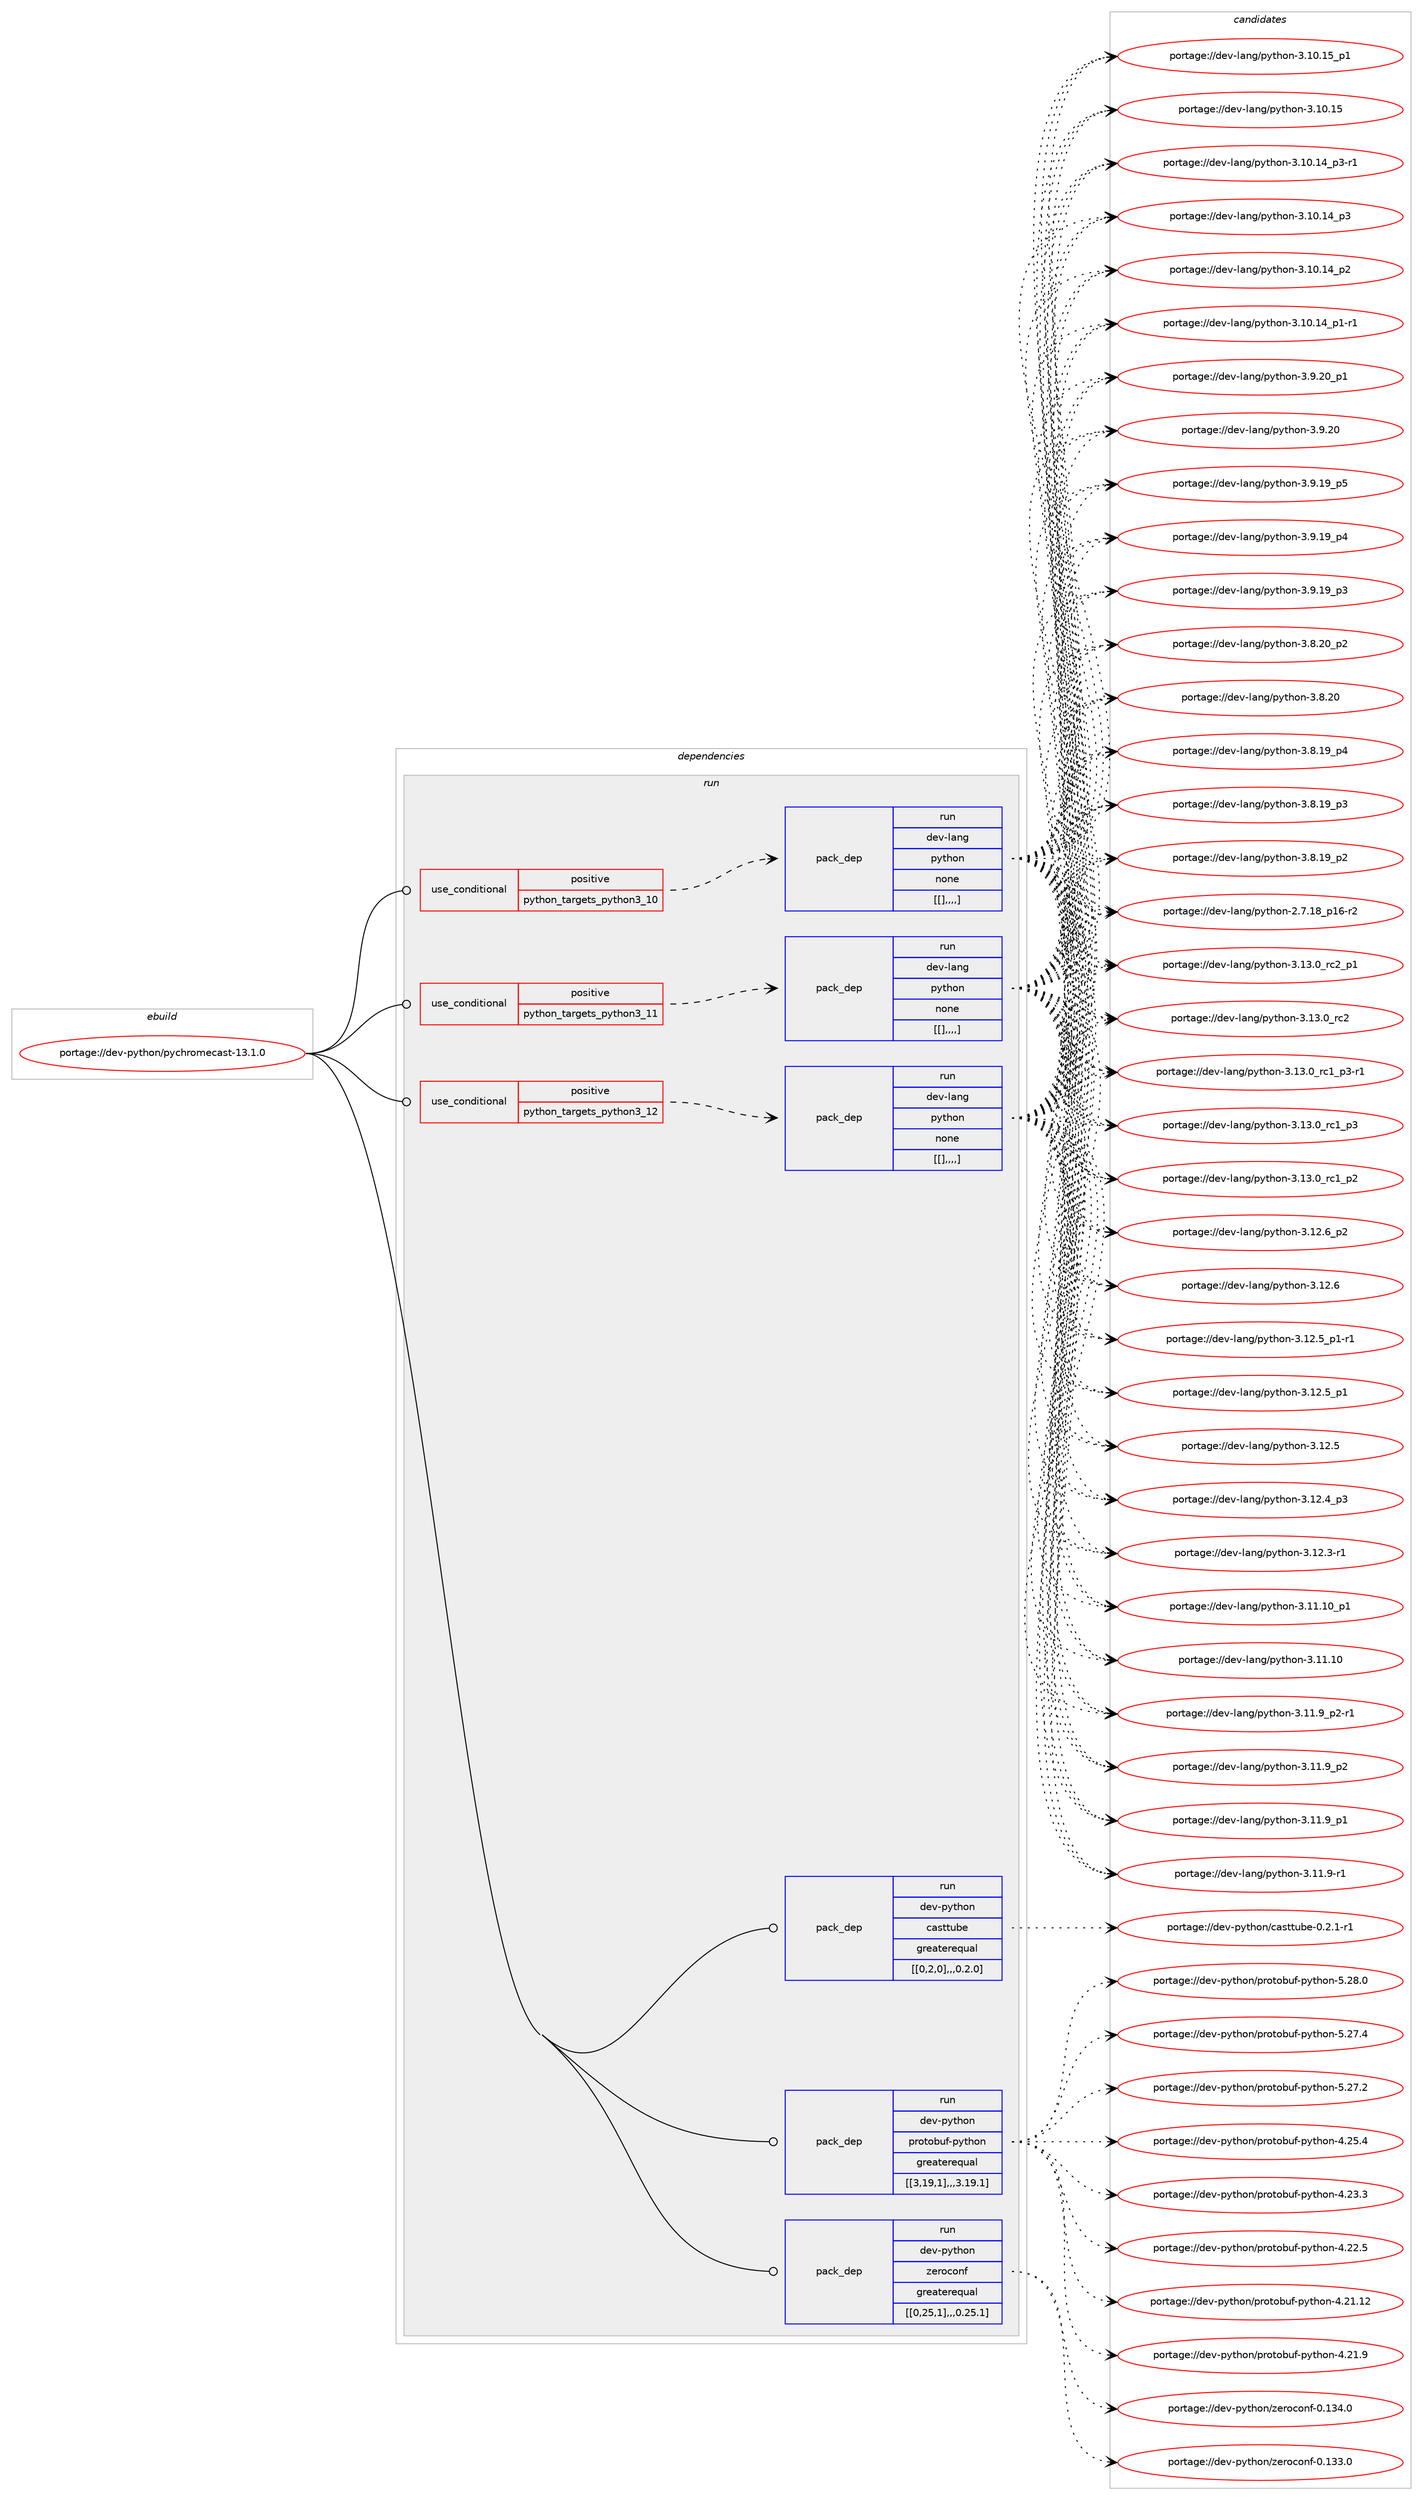 digraph prolog {

# *************
# Graph options
# *************

newrank=true;
concentrate=true;
compound=true;
graph [rankdir=LR,fontname=Helvetica,fontsize=10,ranksep=1.5];#, ranksep=2.5, nodesep=0.2];
edge  [arrowhead=vee];
node  [fontname=Helvetica,fontsize=10];

# **********
# The ebuild
# **********

subgraph cluster_leftcol {
color=gray;
label=<<i>ebuild</i>>;
id [label="portage://dev-python/pychromecast-13.1.0", color=red, width=4, href="../dev-python/pychromecast-13.1.0.svg"];
}

# ****************
# The dependencies
# ****************

subgraph cluster_midcol {
color=gray;
label=<<i>dependencies</i>>;
subgraph cluster_compile {
fillcolor="#eeeeee";
style=filled;
label=<<i>compile</i>>;
}
subgraph cluster_compileandrun {
fillcolor="#eeeeee";
style=filled;
label=<<i>compile and run</i>>;
}
subgraph cluster_run {
fillcolor="#eeeeee";
style=filled;
label=<<i>run</i>>;
subgraph cond38078 {
dependency158419 [label=<<TABLE BORDER="0" CELLBORDER="1" CELLSPACING="0" CELLPADDING="4"><TR><TD ROWSPAN="3" CELLPADDING="10">use_conditional</TD></TR><TR><TD>positive</TD></TR><TR><TD>python_targets_python3_10</TD></TR></TABLE>>, shape=none, color=red];
subgraph pack119124 {
dependency158420 [label=<<TABLE BORDER="0" CELLBORDER="1" CELLSPACING="0" CELLPADDING="4" WIDTH="220"><TR><TD ROWSPAN="6" CELLPADDING="30">pack_dep</TD></TR><TR><TD WIDTH="110">run</TD></TR><TR><TD>dev-lang</TD></TR><TR><TD>python</TD></TR><TR><TD>none</TD></TR><TR><TD>[[],,,,]</TD></TR></TABLE>>, shape=none, color=blue];
}
dependency158419:e -> dependency158420:w [weight=20,style="dashed",arrowhead="vee"];
}
id:e -> dependency158419:w [weight=20,style="solid",arrowhead="odot"];
subgraph cond38079 {
dependency158421 [label=<<TABLE BORDER="0" CELLBORDER="1" CELLSPACING="0" CELLPADDING="4"><TR><TD ROWSPAN="3" CELLPADDING="10">use_conditional</TD></TR><TR><TD>positive</TD></TR><TR><TD>python_targets_python3_11</TD></TR></TABLE>>, shape=none, color=red];
subgraph pack119125 {
dependency158422 [label=<<TABLE BORDER="0" CELLBORDER="1" CELLSPACING="0" CELLPADDING="4" WIDTH="220"><TR><TD ROWSPAN="6" CELLPADDING="30">pack_dep</TD></TR><TR><TD WIDTH="110">run</TD></TR><TR><TD>dev-lang</TD></TR><TR><TD>python</TD></TR><TR><TD>none</TD></TR><TR><TD>[[],,,,]</TD></TR></TABLE>>, shape=none, color=blue];
}
dependency158421:e -> dependency158422:w [weight=20,style="dashed",arrowhead="vee"];
}
id:e -> dependency158421:w [weight=20,style="solid",arrowhead="odot"];
subgraph cond38080 {
dependency158423 [label=<<TABLE BORDER="0" CELLBORDER="1" CELLSPACING="0" CELLPADDING="4"><TR><TD ROWSPAN="3" CELLPADDING="10">use_conditional</TD></TR><TR><TD>positive</TD></TR><TR><TD>python_targets_python3_12</TD></TR></TABLE>>, shape=none, color=red];
subgraph pack119126 {
dependency158424 [label=<<TABLE BORDER="0" CELLBORDER="1" CELLSPACING="0" CELLPADDING="4" WIDTH="220"><TR><TD ROWSPAN="6" CELLPADDING="30">pack_dep</TD></TR><TR><TD WIDTH="110">run</TD></TR><TR><TD>dev-lang</TD></TR><TR><TD>python</TD></TR><TR><TD>none</TD></TR><TR><TD>[[],,,,]</TD></TR></TABLE>>, shape=none, color=blue];
}
dependency158423:e -> dependency158424:w [weight=20,style="dashed",arrowhead="vee"];
}
id:e -> dependency158423:w [weight=20,style="solid",arrowhead="odot"];
subgraph pack119127 {
dependency158425 [label=<<TABLE BORDER="0" CELLBORDER="1" CELLSPACING="0" CELLPADDING="4" WIDTH="220"><TR><TD ROWSPAN="6" CELLPADDING="30">pack_dep</TD></TR><TR><TD WIDTH="110">run</TD></TR><TR><TD>dev-python</TD></TR><TR><TD>casttube</TD></TR><TR><TD>greaterequal</TD></TR><TR><TD>[[0,2,0],,,0.2.0]</TD></TR></TABLE>>, shape=none, color=blue];
}
id:e -> dependency158425:w [weight=20,style="solid",arrowhead="odot"];
subgraph pack119128 {
dependency158426 [label=<<TABLE BORDER="0" CELLBORDER="1" CELLSPACING="0" CELLPADDING="4" WIDTH="220"><TR><TD ROWSPAN="6" CELLPADDING="30">pack_dep</TD></TR><TR><TD WIDTH="110">run</TD></TR><TR><TD>dev-python</TD></TR><TR><TD>protobuf-python</TD></TR><TR><TD>greaterequal</TD></TR><TR><TD>[[3,19,1],,,3.19.1]</TD></TR></TABLE>>, shape=none, color=blue];
}
id:e -> dependency158426:w [weight=20,style="solid",arrowhead="odot"];
subgraph pack119129 {
dependency158427 [label=<<TABLE BORDER="0" CELLBORDER="1" CELLSPACING="0" CELLPADDING="4" WIDTH="220"><TR><TD ROWSPAN="6" CELLPADDING="30">pack_dep</TD></TR><TR><TD WIDTH="110">run</TD></TR><TR><TD>dev-python</TD></TR><TR><TD>zeroconf</TD></TR><TR><TD>greaterequal</TD></TR><TR><TD>[[0,25,1],,,0.25.1]</TD></TR></TABLE>>, shape=none, color=blue];
}
id:e -> dependency158427:w [weight=20,style="solid",arrowhead="odot"];
}
}

# **************
# The candidates
# **************

subgraph cluster_choices {
rank=same;
color=gray;
label=<<i>candidates</i>>;

subgraph choice119124 {
color=black;
nodesep=1;
choice100101118451089711010347112121116104111110455146495146489511499509511249 [label="portage://dev-lang/python-3.13.0_rc2_p1", color=red, width=4,href="../dev-lang/python-3.13.0_rc2_p1.svg"];
choice10010111845108971101034711212111610411111045514649514648951149950 [label="portage://dev-lang/python-3.13.0_rc2", color=red, width=4,href="../dev-lang/python-3.13.0_rc2.svg"];
choice1001011184510897110103471121211161041111104551464951464895114994995112514511449 [label="portage://dev-lang/python-3.13.0_rc1_p3-r1", color=red, width=4,href="../dev-lang/python-3.13.0_rc1_p3-r1.svg"];
choice100101118451089711010347112121116104111110455146495146489511499499511251 [label="portage://dev-lang/python-3.13.0_rc1_p3", color=red, width=4,href="../dev-lang/python-3.13.0_rc1_p3.svg"];
choice100101118451089711010347112121116104111110455146495146489511499499511250 [label="portage://dev-lang/python-3.13.0_rc1_p2", color=red, width=4,href="../dev-lang/python-3.13.0_rc1_p2.svg"];
choice100101118451089711010347112121116104111110455146495046549511250 [label="portage://dev-lang/python-3.12.6_p2", color=red, width=4,href="../dev-lang/python-3.12.6_p2.svg"];
choice10010111845108971101034711212111610411111045514649504654 [label="portage://dev-lang/python-3.12.6", color=red, width=4,href="../dev-lang/python-3.12.6.svg"];
choice1001011184510897110103471121211161041111104551464950465395112494511449 [label="portage://dev-lang/python-3.12.5_p1-r1", color=red, width=4,href="../dev-lang/python-3.12.5_p1-r1.svg"];
choice100101118451089711010347112121116104111110455146495046539511249 [label="portage://dev-lang/python-3.12.5_p1", color=red, width=4,href="../dev-lang/python-3.12.5_p1.svg"];
choice10010111845108971101034711212111610411111045514649504653 [label="portage://dev-lang/python-3.12.5", color=red, width=4,href="../dev-lang/python-3.12.5.svg"];
choice100101118451089711010347112121116104111110455146495046529511251 [label="portage://dev-lang/python-3.12.4_p3", color=red, width=4,href="../dev-lang/python-3.12.4_p3.svg"];
choice100101118451089711010347112121116104111110455146495046514511449 [label="portage://dev-lang/python-3.12.3-r1", color=red, width=4,href="../dev-lang/python-3.12.3-r1.svg"];
choice10010111845108971101034711212111610411111045514649494649489511249 [label="portage://dev-lang/python-3.11.10_p1", color=red, width=4,href="../dev-lang/python-3.11.10_p1.svg"];
choice1001011184510897110103471121211161041111104551464949464948 [label="portage://dev-lang/python-3.11.10", color=red, width=4,href="../dev-lang/python-3.11.10.svg"];
choice1001011184510897110103471121211161041111104551464949465795112504511449 [label="portage://dev-lang/python-3.11.9_p2-r1", color=red, width=4,href="../dev-lang/python-3.11.9_p2-r1.svg"];
choice100101118451089711010347112121116104111110455146494946579511250 [label="portage://dev-lang/python-3.11.9_p2", color=red, width=4,href="../dev-lang/python-3.11.9_p2.svg"];
choice100101118451089711010347112121116104111110455146494946579511249 [label="portage://dev-lang/python-3.11.9_p1", color=red, width=4,href="../dev-lang/python-3.11.9_p1.svg"];
choice100101118451089711010347112121116104111110455146494946574511449 [label="portage://dev-lang/python-3.11.9-r1", color=red, width=4,href="../dev-lang/python-3.11.9-r1.svg"];
choice10010111845108971101034711212111610411111045514649484649539511249 [label="portage://dev-lang/python-3.10.15_p1", color=red, width=4,href="../dev-lang/python-3.10.15_p1.svg"];
choice1001011184510897110103471121211161041111104551464948464953 [label="portage://dev-lang/python-3.10.15", color=red, width=4,href="../dev-lang/python-3.10.15.svg"];
choice100101118451089711010347112121116104111110455146494846495295112514511449 [label="portage://dev-lang/python-3.10.14_p3-r1", color=red, width=4,href="../dev-lang/python-3.10.14_p3-r1.svg"];
choice10010111845108971101034711212111610411111045514649484649529511251 [label="portage://dev-lang/python-3.10.14_p3", color=red, width=4,href="../dev-lang/python-3.10.14_p3.svg"];
choice10010111845108971101034711212111610411111045514649484649529511250 [label="portage://dev-lang/python-3.10.14_p2", color=red, width=4,href="../dev-lang/python-3.10.14_p2.svg"];
choice100101118451089711010347112121116104111110455146494846495295112494511449 [label="portage://dev-lang/python-3.10.14_p1-r1", color=red, width=4,href="../dev-lang/python-3.10.14_p1-r1.svg"];
choice100101118451089711010347112121116104111110455146574650489511249 [label="portage://dev-lang/python-3.9.20_p1", color=red, width=4,href="../dev-lang/python-3.9.20_p1.svg"];
choice10010111845108971101034711212111610411111045514657465048 [label="portage://dev-lang/python-3.9.20", color=red, width=4,href="../dev-lang/python-3.9.20.svg"];
choice100101118451089711010347112121116104111110455146574649579511253 [label="portage://dev-lang/python-3.9.19_p5", color=red, width=4,href="../dev-lang/python-3.9.19_p5.svg"];
choice100101118451089711010347112121116104111110455146574649579511252 [label="portage://dev-lang/python-3.9.19_p4", color=red, width=4,href="../dev-lang/python-3.9.19_p4.svg"];
choice100101118451089711010347112121116104111110455146574649579511251 [label="portage://dev-lang/python-3.9.19_p3", color=red, width=4,href="../dev-lang/python-3.9.19_p3.svg"];
choice100101118451089711010347112121116104111110455146564650489511250 [label="portage://dev-lang/python-3.8.20_p2", color=red, width=4,href="../dev-lang/python-3.8.20_p2.svg"];
choice10010111845108971101034711212111610411111045514656465048 [label="portage://dev-lang/python-3.8.20", color=red, width=4,href="../dev-lang/python-3.8.20.svg"];
choice100101118451089711010347112121116104111110455146564649579511252 [label="portage://dev-lang/python-3.8.19_p4", color=red, width=4,href="../dev-lang/python-3.8.19_p4.svg"];
choice100101118451089711010347112121116104111110455146564649579511251 [label="portage://dev-lang/python-3.8.19_p3", color=red, width=4,href="../dev-lang/python-3.8.19_p3.svg"];
choice100101118451089711010347112121116104111110455146564649579511250 [label="portage://dev-lang/python-3.8.19_p2", color=red, width=4,href="../dev-lang/python-3.8.19_p2.svg"];
choice100101118451089711010347112121116104111110455046554649569511249544511450 [label="portage://dev-lang/python-2.7.18_p16-r2", color=red, width=4,href="../dev-lang/python-2.7.18_p16-r2.svg"];
dependency158420:e -> choice100101118451089711010347112121116104111110455146495146489511499509511249:w [style=dotted,weight="100"];
dependency158420:e -> choice10010111845108971101034711212111610411111045514649514648951149950:w [style=dotted,weight="100"];
dependency158420:e -> choice1001011184510897110103471121211161041111104551464951464895114994995112514511449:w [style=dotted,weight="100"];
dependency158420:e -> choice100101118451089711010347112121116104111110455146495146489511499499511251:w [style=dotted,weight="100"];
dependency158420:e -> choice100101118451089711010347112121116104111110455146495146489511499499511250:w [style=dotted,weight="100"];
dependency158420:e -> choice100101118451089711010347112121116104111110455146495046549511250:w [style=dotted,weight="100"];
dependency158420:e -> choice10010111845108971101034711212111610411111045514649504654:w [style=dotted,weight="100"];
dependency158420:e -> choice1001011184510897110103471121211161041111104551464950465395112494511449:w [style=dotted,weight="100"];
dependency158420:e -> choice100101118451089711010347112121116104111110455146495046539511249:w [style=dotted,weight="100"];
dependency158420:e -> choice10010111845108971101034711212111610411111045514649504653:w [style=dotted,weight="100"];
dependency158420:e -> choice100101118451089711010347112121116104111110455146495046529511251:w [style=dotted,weight="100"];
dependency158420:e -> choice100101118451089711010347112121116104111110455146495046514511449:w [style=dotted,weight="100"];
dependency158420:e -> choice10010111845108971101034711212111610411111045514649494649489511249:w [style=dotted,weight="100"];
dependency158420:e -> choice1001011184510897110103471121211161041111104551464949464948:w [style=dotted,weight="100"];
dependency158420:e -> choice1001011184510897110103471121211161041111104551464949465795112504511449:w [style=dotted,weight="100"];
dependency158420:e -> choice100101118451089711010347112121116104111110455146494946579511250:w [style=dotted,weight="100"];
dependency158420:e -> choice100101118451089711010347112121116104111110455146494946579511249:w [style=dotted,weight="100"];
dependency158420:e -> choice100101118451089711010347112121116104111110455146494946574511449:w [style=dotted,weight="100"];
dependency158420:e -> choice10010111845108971101034711212111610411111045514649484649539511249:w [style=dotted,weight="100"];
dependency158420:e -> choice1001011184510897110103471121211161041111104551464948464953:w [style=dotted,weight="100"];
dependency158420:e -> choice100101118451089711010347112121116104111110455146494846495295112514511449:w [style=dotted,weight="100"];
dependency158420:e -> choice10010111845108971101034711212111610411111045514649484649529511251:w [style=dotted,weight="100"];
dependency158420:e -> choice10010111845108971101034711212111610411111045514649484649529511250:w [style=dotted,weight="100"];
dependency158420:e -> choice100101118451089711010347112121116104111110455146494846495295112494511449:w [style=dotted,weight="100"];
dependency158420:e -> choice100101118451089711010347112121116104111110455146574650489511249:w [style=dotted,weight="100"];
dependency158420:e -> choice10010111845108971101034711212111610411111045514657465048:w [style=dotted,weight="100"];
dependency158420:e -> choice100101118451089711010347112121116104111110455146574649579511253:w [style=dotted,weight="100"];
dependency158420:e -> choice100101118451089711010347112121116104111110455146574649579511252:w [style=dotted,weight="100"];
dependency158420:e -> choice100101118451089711010347112121116104111110455146574649579511251:w [style=dotted,weight="100"];
dependency158420:e -> choice100101118451089711010347112121116104111110455146564650489511250:w [style=dotted,weight="100"];
dependency158420:e -> choice10010111845108971101034711212111610411111045514656465048:w [style=dotted,weight="100"];
dependency158420:e -> choice100101118451089711010347112121116104111110455146564649579511252:w [style=dotted,weight="100"];
dependency158420:e -> choice100101118451089711010347112121116104111110455146564649579511251:w [style=dotted,weight="100"];
dependency158420:e -> choice100101118451089711010347112121116104111110455146564649579511250:w [style=dotted,weight="100"];
dependency158420:e -> choice100101118451089711010347112121116104111110455046554649569511249544511450:w [style=dotted,weight="100"];
}
subgraph choice119125 {
color=black;
nodesep=1;
choice100101118451089711010347112121116104111110455146495146489511499509511249 [label="portage://dev-lang/python-3.13.0_rc2_p1", color=red, width=4,href="../dev-lang/python-3.13.0_rc2_p1.svg"];
choice10010111845108971101034711212111610411111045514649514648951149950 [label="portage://dev-lang/python-3.13.0_rc2", color=red, width=4,href="../dev-lang/python-3.13.0_rc2.svg"];
choice1001011184510897110103471121211161041111104551464951464895114994995112514511449 [label="portage://dev-lang/python-3.13.0_rc1_p3-r1", color=red, width=4,href="../dev-lang/python-3.13.0_rc1_p3-r1.svg"];
choice100101118451089711010347112121116104111110455146495146489511499499511251 [label="portage://dev-lang/python-3.13.0_rc1_p3", color=red, width=4,href="../dev-lang/python-3.13.0_rc1_p3.svg"];
choice100101118451089711010347112121116104111110455146495146489511499499511250 [label="portage://dev-lang/python-3.13.0_rc1_p2", color=red, width=4,href="../dev-lang/python-3.13.0_rc1_p2.svg"];
choice100101118451089711010347112121116104111110455146495046549511250 [label="portage://dev-lang/python-3.12.6_p2", color=red, width=4,href="../dev-lang/python-3.12.6_p2.svg"];
choice10010111845108971101034711212111610411111045514649504654 [label="portage://dev-lang/python-3.12.6", color=red, width=4,href="../dev-lang/python-3.12.6.svg"];
choice1001011184510897110103471121211161041111104551464950465395112494511449 [label="portage://dev-lang/python-3.12.5_p1-r1", color=red, width=4,href="../dev-lang/python-3.12.5_p1-r1.svg"];
choice100101118451089711010347112121116104111110455146495046539511249 [label="portage://dev-lang/python-3.12.5_p1", color=red, width=4,href="../dev-lang/python-3.12.5_p1.svg"];
choice10010111845108971101034711212111610411111045514649504653 [label="portage://dev-lang/python-3.12.5", color=red, width=4,href="../dev-lang/python-3.12.5.svg"];
choice100101118451089711010347112121116104111110455146495046529511251 [label="portage://dev-lang/python-3.12.4_p3", color=red, width=4,href="../dev-lang/python-3.12.4_p3.svg"];
choice100101118451089711010347112121116104111110455146495046514511449 [label="portage://dev-lang/python-3.12.3-r1", color=red, width=4,href="../dev-lang/python-3.12.3-r1.svg"];
choice10010111845108971101034711212111610411111045514649494649489511249 [label="portage://dev-lang/python-3.11.10_p1", color=red, width=4,href="../dev-lang/python-3.11.10_p1.svg"];
choice1001011184510897110103471121211161041111104551464949464948 [label="portage://dev-lang/python-3.11.10", color=red, width=4,href="../dev-lang/python-3.11.10.svg"];
choice1001011184510897110103471121211161041111104551464949465795112504511449 [label="portage://dev-lang/python-3.11.9_p2-r1", color=red, width=4,href="../dev-lang/python-3.11.9_p2-r1.svg"];
choice100101118451089711010347112121116104111110455146494946579511250 [label="portage://dev-lang/python-3.11.9_p2", color=red, width=4,href="../dev-lang/python-3.11.9_p2.svg"];
choice100101118451089711010347112121116104111110455146494946579511249 [label="portage://dev-lang/python-3.11.9_p1", color=red, width=4,href="../dev-lang/python-3.11.9_p1.svg"];
choice100101118451089711010347112121116104111110455146494946574511449 [label="portage://dev-lang/python-3.11.9-r1", color=red, width=4,href="../dev-lang/python-3.11.9-r1.svg"];
choice10010111845108971101034711212111610411111045514649484649539511249 [label="portage://dev-lang/python-3.10.15_p1", color=red, width=4,href="../dev-lang/python-3.10.15_p1.svg"];
choice1001011184510897110103471121211161041111104551464948464953 [label="portage://dev-lang/python-3.10.15", color=red, width=4,href="../dev-lang/python-3.10.15.svg"];
choice100101118451089711010347112121116104111110455146494846495295112514511449 [label="portage://dev-lang/python-3.10.14_p3-r1", color=red, width=4,href="../dev-lang/python-3.10.14_p3-r1.svg"];
choice10010111845108971101034711212111610411111045514649484649529511251 [label="portage://dev-lang/python-3.10.14_p3", color=red, width=4,href="../dev-lang/python-3.10.14_p3.svg"];
choice10010111845108971101034711212111610411111045514649484649529511250 [label="portage://dev-lang/python-3.10.14_p2", color=red, width=4,href="../dev-lang/python-3.10.14_p2.svg"];
choice100101118451089711010347112121116104111110455146494846495295112494511449 [label="portage://dev-lang/python-3.10.14_p1-r1", color=red, width=4,href="../dev-lang/python-3.10.14_p1-r1.svg"];
choice100101118451089711010347112121116104111110455146574650489511249 [label="portage://dev-lang/python-3.9.20_p1", color=red, width=4,href="../dev-lang/python-3.9.20_p1.svg"];
choice10010111845108971101034711212111610411111045514657465048 [label="portage://dev-lang/python-3.9.20", color=red, width=4,href="../dev-lang/python-3.9.20.svg"];
choice100101118451089711010347112121116104111110455146574649579511253 [label="portage://dev-lang/python-3.9.19_p5", color=red, width=4,href="../dev-lang/python-3.9.19_p5.svg"];
choice100101118451089711010347112121116104111110455146574649579511252 [label="portage://dev-lang/python-3.9.19_p4", color=red, width=4,href="../dev-lang/python-3.9.19_p4.svg"];
choice100101118451089711010347112121116104111110455146574649579511251 [label="portage://dev-lang/python-3.9.19_p3", color=red, width=4,href="../dev-lang/python-3.9.19_p3.svg"];
choice100101118451089711010347112121116104111110455146564650489511250 [label="portage://dev-lang/python-3.8.20_p2", color=red, width=4,href="../dev-lang/python-3.8.20_p2.svg"];
choice10010111845108971101034711212111610411111045514656465048 [label="portage://dev-lang/python-3.8.20", color=red, width=4,href="../dev-lang/python-3.8.20.svg"];
choice100101118451089711010347112121116104111110455146564649579511252 [label="portage://dev-lang/python-3.8.19_p4", color=red, width=4,href="../dev-lang/python-3.8.19_p4.svg"];
choice100101118451089711010347112121116104111110455146564649579511251 [label="portage://dev-lang/python-3.8.19_p3", color=red, width=4,href="../dev-lang/python-3.8.19_p3.svg"];
choice100101118451089711010347112121116104111110455146564649579511250 [label="portage://dev-lang/python-3.8.19_p2", color=red, width=4,href="../dev-lang/python-3.8.19_p2.svg"];
choice100101118451089711010347112121116104111110455046554649569511249544511450 [label="portage://dev-lang/python-2.7.18_p16-r2", color=red, width=4,href="../dev-lang/python-2.7.18_p16-r2.svg"];
dependency158422:e -> choice100101118451089711010347112121116104111110455146495146489511499509511249:w [style=dotted,weight="100"];
dependency158422:e -> choice10010111845108971101034711212111610411111045514649514648951149950:w [style=dotted,weight="100"];
dependency158422:e -> choice1001011184510897110103471121211161041111104551464951464895114994995112514511449:w [style=dotted,weight="100"];
dependency158422:e -> choice100101118451089711010347112121116104111110455146495146489511499499511251:w [style=dotted,weight="100"];
dependency158422:e -> choice100101118451089711010347112121116104111110455146495146489511499499511250:w [style=dotted,weight="100"];
dependency158422:e -> choice100101118451089711010347112121116104111110455146495046549511250:w [style=dotted,weight="100"];
dependency158422:e -> choice10010111845108971101034711212111610411111045514649504654:w [style=dotted,weight="100"];
dependency158422:e -> choice1001011184510897110103471121211161041111104551464950465395112494511449:w [style=dotted,weight="100"];
dependency158422:e -> choice100101118451089711010347112121116104111110455146495046539511249:w [style=dotted,weight="100"];
dependency158422:e -> choice10010111845108971101034711212111610411111045514649504653:w [style=dotted,weight="100"];
dependency158422:e -> choice100101118451089711010347112121116104111110455146495046529511251:w [style=dotted,weight="100"];
dependency158422:e -> choice100101118451089711010347112121116104111110455146495046514511449:w [style=dotted,weight="100"];
dependency158422:e -> choice10010111845108971101034711212111610411111045514649494649489511249:w [style=dotted,weight="100"];
dependency158422:e -> choice1001011184510897110103471121211161041111104551464949464948:w [style=dotted,weight="100"];
dependency158422:e -> choice1001011184510897110103471121211161041111104551464949465795112504511449:w [style=dotted,weight="100"];
dependency158422:e -> choice100101118451089711010347112121116104111110455146494946579511250:w [style=dotted,weight="100"];
dependency158422:e -> choice100101118451089711010347112121116104111110455146494946579511249:w [style=dotted,weight="100"];
dependency158422:e -> choice100101118451089711010347112121116104111110455146494946574511449:w [style=dotted,weight="100"];
dependency158422:e -> choice10010111845108971101034711212111610411111045514649484649539511249:w [style=dotted,weight="100"];
dependency158422:e -> choice1001011184510897110103471121211161041111104551464948464953:w [style=dotted,weight="100"];
dependency158422:e -> choice100101118451089711010347112121116104111110455146494846495295112514511449:w [style=dotted,weight="100"];
dependency158422:e -> choice10010111845108971101034711212111610411111045514649484649529511251:w [style=dotted,weight="100"];
dependency158422:e -> choice10010111845108971101034711212111610411111045514649484649529511250:w [style=dotted,weight="100"];
dependency158422:e -> choice100101118451089711010347112121116104111110455146494846495295112494511449:w [style=dotted,weight="100"];
dependency158422:e -> choice100101118451089711010347112121116104111110455146574650489511249:w [style=dotted,weight="100"];
dependency158422:e -> choice10010111845108971101034711212111610411111045514657465048:w [style=dotted,weight="100"];
dependency158422:e -> choice100101118451089711010347112121116104111110455146574649579511253:w [style=dotted,weight="100"];
dependency158422:e -> choice100101118451089711010347112121116104111110455146574649579511252:w [style=dotted,weight="100"];
dependency158422:e -> choice100101118451089711010347112121116104111110455146574649579511251:w [style=dotted,weight="100"];
dependency158422:e -> choice100101118451089711010347112121116104111110455146564650489511250:w [style=dotted,weight="100"];
dependency158422:e -> choice10010111845108971101034711212111610411111045514656465048:w [style=dotted,weight="100"];
dependency158422:e -> choice100101118451089711010347112121116104111110455146564649579511252:w [style=dotted,weight="100"];
dependency158422:e -> choice100101118451089711010347112121116104111110455146564649579511251:w [style=dotted,weight="100"];
dependency158422:e -> choice100101118451089711010347112121116104111110455146564649579511250:w [style=dotted,weight="100"];
dependency158422:e -> choice100101118451089711010347112121116104111110455046554649569511249544511450:w [style=dotted,weight="100"];
}
subgraph choice119126 {
color=black;
nodesep=1;
choice100101118451089711010347112121116104111110455146495146489511499509511249 [label="portage://dev-lang/python-3.13.0_rc2_p1", color=red, width=4,href="../dev-lang/python-3.13.0_rc2_p1.svg"];
choice10010111845108971101034711212111610411111045514649514648951149950 [label="portage://dev-lang/python-3.13.0_rc2", color=red, width=4,href="../dev-lang/python-3.13.0_rc2.svg"];
choice1001011184510897110103471121211161041111104551464951464895114994995112514511449 [label="portage://dev-lang/python-3.13.0_rc1_p3-r1", color=red, width=4,href="../dev-lang/python-3.13.0_rc1_p3-r1.svg"];
choice100101118451089711010347112121116104111110455146495146489511499499511251 [label="portage://dev-lang/python-3.13.0_rc1_p3", color=red, width=4,href="../dev-lang/python-3.13.0_rc1_p3.svg"];
choice100101118451089711010347112121116104111110455146495146489511499499511250 [label="portage://dev-lang/python-3.13.0_rc1_p2", color=red, width=4,href="../dev-lang/python-3.13.0_rc1_p2.svg"];
choice100101118451089711010347112121116104111110455146495046549511250 [label="portage://dev-lang/python-3.12.6_p2", color=red, width=4,href="../dev-lang/python-3.12.6_p2.svg"];
choice10010111845108971101034711212111610411111045514649504654 [label="portage://dev-lang/python-3.12.6", color=red, width=4,href="../dev-lang/python-3.12.6.svg"];
choice1001011184510897110103471121211161041111104551464950465395112494511449 [label="portage://dev-lang/python-3.12.5_p1-r1", color=red, width=4,href="../dev-lang/python-3.12.5_p1-r1.svg"];
choice100101118451089711010347112121116104111110455146495046539511249 [label="portage://dev-lang/python-3.12.5_p1", color=red, width=4,href="../dev-lang/python-3.12.5_p1.svg"];
choice10010111845108971101034711212111610411111045514649504653 [label="portage://dev-lang/python-3.12.5", color=red, width=4,href="../dev-lang/python-3.12.5.svg"];
choice100101118451089711010347112121116104111110455146495046529511251 [label="portage://dev-lang/python-3.12.4_p3", color=red, width=4,href="../dev-lang/python-3.12.4_p3.svg"];
choice100101118451089711010347112121116104111110455146495046514511449 [label="portage://dev-lang/python-3.12.3-r1", color=red, width=4,href="../dev-lang/python-3.12.3-r1.svg"];
choice10010111845108971101034711212111610411111045514649494649489511249 [label="portage://dev-lang/python-3.11.10_p1", color=red, width=4,href="../dev-lang/python-3.11.10_p1.svg"];
choice1001011184510897110103471121211161041111104551464949464948 [label="portage://dev-lang/python-3.11.10", color=red, width=4,href="../dev-lang/python-3.11.10.svg"];
choice1001011184510897110103471121211161041111104551464949465795112504511449 [label="portage://dev-lang/python-3.11.9_p2-r1", color=red, width=4,href="../dev-lang/python-3.11.9_p2-r1.svg"];
choice100101118451089711010347112121116104111110455146494946579511250 [label="portage://dev-lang/python-3.11.9_p2", color=red, width=4,href="../dev-lang/python-3.11.9_p2.svg"];
choice100101118451089711010347112121116104111110455146494946579511249 [label="portage://dev-lang/python-3.11.9_p1", color=red, width=4,href="../dev-lang/python-3.11.9_p1.svg"];
choice100101118451089711010347112121116104111110455146494946574511449 [label="portage://dev-lang/python-3.11.9-r1", color=red, width=4,href="../dev-lang/python-3.11.9-r1.svg"];
choice10010111845108971101034711212111610411111045514649484649539511249 [label="portage://dev-lang/python-3.10.15_p1", color=red, width=4,href="../dev-lang/python-3.10.15_p1.svg"];
choice1001011184510897110103471121211161041111104551464948464953 [label="portage://dev-lang/python-3.10.15", color=red, width=4,href="../dev-lang/python-3.10.15.svg"];
choice100101118451089711010347112121116104111110455146494846495295112514511449 [label="portage://dev-lang/python-3.10.14_p3-r1", color=red, width=4,href="../dev-lang/python-3.10.14_p3-r1.svg"];
choice10010111845108971101034711212111610411111045514649484649529511251 [label="portage://dev-lang/python-3.10.14_p3", color=red, width=4,href="../dev-lang/python-3.10.14_p3.svg"];
choice10010111845108971101034711212111610411111045514649484649529511250 [label="portage://dev-lang/python-3.10.14_p2", color=red, width=4,href="../dev-lang/python-3.10.14_p2.svg"];
choice100101118451089711010347112121116104111110455146494846495295112494511449 [label="portage://dev-lang/python-3.10.14_p1-r1", color=red, width=4,href="../dev-lang/python-3.10.14_p1-r1.svg"];
choice100101118451089711010347112121116104111110455146574650489511249 [label="portage://dev-lang/python-3.9.20_p1", color=red, width=4,href="../dev-lang/python-3.9.20_p1.svg"];
choice10010111845108971101034711212111610411111045514657465048 [label="portage://dev-lang/python-3.9.20", color=red, width=4,href="../dev-lang/python-3.9.20.svg"];
choice100101118451089711010347112121116104111110455146574649579511253 [label="portage://dev-lang/python-3.9.19_p5", color=red, width=4,href="../dev-lang/python-3.9.19_p5.svg"];
choice100101118451089711010347112121116104111110455146574649579511252 [label="portage://dev-lang/python-3.9.19_p4", color=red, width=4,href="../dev-lang/python-3.9.19_p4.svg"];
choice100101118451089711010347112121116104111110455146574649579511251 [label="portage://dev-lang/python-3.9.19_p3", color=red, width=4,href="../dev-lang/python-3.9.19_p3.svg"];
choice100101118451089711010347112121116104111110455146564650489511250 [label="portage://dev-lang/python-3.8.20_p2", color=red, width=4,href="../dev-lang/python-3.8.20_p2.svg"];
choice10010111845108971101034711212111610411111045514656465048 [label="portage://dev-lang/python-3.8.20", color=red, width=4,href="../dev-lang/python-3.8.20.svg"];
choice100101118451089711010347112121116104111110455146564649579511252 [label="portage://dev-lang/python-3.8.19_p4", color=red, width=4,href="../dev-lang/python-3.8.19_p4.svg"];
choice100101118451089711010347112121116104111110455146564649579511251 [label="portage://dev-lang/python-3.8.19_p3", color=red, width=4,href="../dev-lang/python-3.8.19_p3.svg"];
choice100101118451089711010347112121116104111110455146564649579511250 [label="portage://dev-lang/python-3.8.19_p2", color=red, width=4,href="../dev-lang/python-3.8.19_p2.svg"];
choice100101118451089711010347112121116104111110455046554649569511249544511450 [label="portage://dev-lang/python-2.7.18_p16-r2", color=red, width=4,href="../dev-lang/python-2.7.18_p16-r2.svg"];
dependency158424:e -> choice100101118451089711010347112121116104111110455146495146489511499509511249:w [style=dotted,weight="100"];
dependency158424:e -> choice10010111845108971101034711212111610411111045514649514648951149950:w [style=dotted,weight="100"];
dependency158424:e -> choice1001011184510897110103471121211161041111104551464951464895114994995112514511449:w [style=dotted,weight="100"];
dependency158424:e -> choice100101118451089711010347112121116104111110455146495146489511499499511251:w [style=dotted,weight="100"];
dependency158424:e -> choice100101118451089711010347112121116104111110455146495146489511499499511250:w [style=dotted,weight="100"];
dependency158424:e -> choice100101118451089711010347112121116104111110455146495046549511250:w [style=dotted,weight="100"];
dependency158424:e -> choice10010111845108971101034711212111610411111045514649504654:w [style=dotted,weight="100"];
dependency158424:e -> choice1001011184510897110103471121211161041111104551464950465395112494511449:w [style=dotted,weight="100"];
dependency158424:e -> choice100101118451089711010347112121116104111110455146495046539511249:w [style=dotted,weight="100"];
dependency158424:e -> choice10010111845108971101034711212111610411111045514649504653:w [style=dotted,weight="100"];
dependency158424:e -> choice100101118451089711010347112121116104111110455146495046529511251:w [style=dotted,weight="100"];
dependency158424:e -> choice100101118451089711010347112121116104111110455146495046514511449:w [style=dotted,weight="100"];
dependency158424:e -> choice10010111845108971101034711212111610411111045514649494649489511249:w [style=dotted,weight="100"];
dependency158424:e -> choice1001011184510897110103471121211161041111104551464949464948:w [style=dotted,weight="100"];
dependency158424:e -> choice1001011184510897110103471121211161041111104551464949465795112504511449:w [style=dotted,weight="100"];
dependency158424:e -> choice100101118451089711010347112121116104111110455146494946579511250:w [style=dotted,weight="100"];
dependency158424:e -> choice100101118451089711010347112121116104111110455146494946579511249:w [style=dotted,weight="100"];
dependency158424:e -> choice100101118451089711010347112121116104111110455146494946574511449:w [style=dotted,weight="100"];
dependency158424:e -> choice10010111845108971101034711212111610411111045514649484649539511249:w [style=dotted,weight="100"];
dependency158424:e -> choice1001011184510897110103471121211161041111104551464948464953:w [style=dotted,weight="100"];
dependency158424:e -> choice100101118451089711010347112121116104111110455146494846495295112514511449:w [style=dotted,weight="100"];
dependency158424:e -> choice10010111845108971101034711212111610411111045514649484649529511251:w [style=dotted,weight="100"];
dependency158424:e -> choice10010111845108971101034711212111610411111045514649484649529511250:w [style=dotted,weight="100"];
dependency158424:e -> choice100101118451089711010347112121116104111110455146494846495295112494511449:w [style=dotted,weight="100"];
dependency158424:e -> choice100101118451089711010347112121116104111110455146574650489511249:w [style=dotted,weight="100"];
dependency158424:e -> choice10010111845108971101034711212111610411111045514657465048:w [style=dotted,weight="100"];
dependency158424:e -> choice100101118451089711010347112121116104111110455146574649579511253:w [style=dotted,weight="100"];
dependency158424:e -> choice100101118451089711010347112121116104111110455146574649579511252:w [style=dotted,weight="100"];
dependency158424:e -> choice100101118451089711010347112121116104111110455146574649579511251:w [style=dotted,weight="100"];
dependency158424:e -> choice100101118451089711010347112121116104111110455146564650489511250:w [style=dotted,weight="100"];
dependency158424:e -> choice10010111845108971101034711212111610411111045514656465048:w [style=dotted,weight="100"];
dependency158424:e -> choice100101118451089711010347112121116104111110455146564649579511252:w [style=dotted,weight="100"];
dependency158424:e -> choice100101118451089711010347112121116104111110455146564649579511251:w [style=dotted,weight="100"];
dependency158424:e -> choice100101118451089711010347112121116104111110455146564649579511250:w [style=dotted,weight="100"];
dependency158424:e -> choice100101118451089711010347112121116104111110455046554649569511249544511450:w [style=dotted,weight="100"];
}
subgraph choice119127 {
color=black;
nodesep=1;
choice10010111845112121116104111110479997115116116117981014548465046494511449 [label="portage://dev-python/casttube-0.2.1-r1", color=red, width=4,href="../dev-python/casttube-0.2.1-r1.svg"];
dependency158425:e -> choice10010111845112121116104111110479997115116116117981014548465046494511449:w [style=dotted,weight="100"];
}
subgraph choice119128 {
color=black;
nodesep=1;
choice1001011184511212111610411111047112114111116111981171024511212111610411111045534650564648 [label="portage://dev-python/protobuf-python-5.28.0", color=red, width=4,href="../dev-python/protobuf-python-5.28.0.svg"];
choice1001011184511212111610411111047112114111116111981171024511212111610411111045534650554652 [label="portage://dev-python/protobuf-python-5.27.4", color=red, width=4,href="../dev-python/protobuf-python-5.27.4.svg"];
choice1001011184511212111610411111047112114111116111981171024511212111610411111045534650554650 [label="portage://dev-python/protobuf-python-5.27.2", color=red, width=4,href="../dev-python/protobuf-python-5.27.2.svg"];
choice1001011184511212111610411111047112114111116111981171024511212111610411111045524650534652 [label="portage://dev-python/protobuf-python-4.25.4", color=red, width=4,href="../dev-python/protobuf-python-4.25.4.svg"];
choice1001011184511212111610411111047112114111116111981171024511212111610411111045524650514651 [label="portage://dev-python/protobuf-python-4.23.3", color=red, width=4,href="../dev-python/protobuf-python-4.23.3.svg"];
choice1001011184511212111610411111047112114111116111981171024511212111610411111045524650504653 [label="portage://dev-python/protobuf-python-4.22.5", color=red, width=4,href="../dev-python/protobuf-python-4.22.5.svg"];
choice100101118451121211161041111104711211411111611198117102451121211161041111104552465049464950 [label="portage://dev-python/protobuf-python-4.21.12", color=red, width=4,href="../dev-python/protobuf-python-4.21.12.svg"];
choice1001011184511212111610411111047112114111116111981171024511212111610411111045524650494657 [label="portage://dev-python/protobuf-python-4.21.9", color=red, width=4,href="../dev-python/protobuf-python-4.21.9.svg"];
dependency158426:e -> choice1001011184511212111610411111047112114111116111981171024511212111610411111045534650564648:w [style=dotted,weight="100"];
dependency158426:e -> choice1001011184511212111610411111047112114111116111981171024511212111610411111045534650554652:w [style=dotted,weight="100"];
dependency158426:e -> choice1001011184511212111610411111047112114111116111981171024511212111610411111045534650554650:w [style=dotted,weight="100"];
dependency158426:e -> choice1001011184511212111610411111047112114111116111981171024511212111610411111045524650534652:w [style=dotted,weight="100"];
dependency158426:e -> choice1001011184511212111610411111047112114111116111981171024511212111610411111045524650514651:w [style=dotted,weight="100"];
dependency158426:e -> choice1001011184511212111610411111047112114111116111981171024511212111610411111045524650504653:w [style=dotted,weight="100"];
dependency158426:e -> choice100101118451121211161041111104711211411111611198117102451121211161041111104552465049464950:w [style=dotted,weight="100"];
dependency158426:e -> choice1001011184511212111610411111047112114111116111981171024511212111610411111045524650494657:w [style=dotted,weight="100"];
}
subgraph choice119129 {
color=black;
nodesep=1;
choice1001011184511212111610411111047122101114111991111101024548464951524648 [label="portage://dev-python/zeroconf-0.134.0", color=red, width=4,href="../dev-python/zeroconf-0.134.0.svg"];
choice1001011184511212111610411111047122101114111991111101024548464951514648 [label="portage://dev-python/zeroconf-0.133.0", color=red, width=4,href="../dev-python/zeroconf-0.133.0.svg"];
dependency158427:e -> choice1001011184511212111610411111047122101114111991111101024548464951524648:w [style=dotted,weight="100"];
dependency158427:e -> choice1001011184511212111610411111047122101114111991111101024548464951514648:w [style=dotted,weight="100"];
}
}

}
